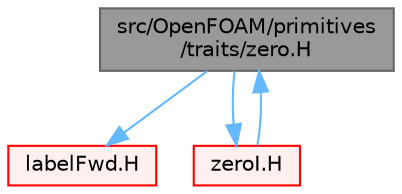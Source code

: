 digraph "src/OpenFOAM/primitives/traits/zero.H"
{
 // LATEX_PDF_SIZE
  bgcolor="transparent";
  edge [fontname=Helvetica,fontsize=10,labelfontname=Helvetica,labelfontsize=10];
  node [fontname=Helvetica,fontsize=10,shape=box,height=0.2,width=0.4];
  Node1 [id="Node000001",label="src/OpenFOAM/primitives\l/traits/zero.H",height=0.2,width=0.4,color="gray40", fillcolor="grey60", style="filled", fontcolor="black",tooltip=" "];
  Node1 -> Node2 [id="edge1_Node000001_Node000002",color="steelblue1",style="solid",tooltip=" "];
  Node2 [id="Node000002",label="labelFwd.H",height=0.2,width=0.4,color="red", fillcolor="#FFF0F0", style="filled",URL="$labelFwd_8H.html",tooltip="Typedefs for label/uLabel without requiring label.H."];
  Node1 -> Node4 [id="edge2_Node000001_Node000004",color="steelblue1",style="solid",tooltip=" "];
  Node4 [id="Node000004",label="zeroI.H",height=0.2,width=0.4,color="red", fillcolor="#FFF0F0", style="filled",URL="$zeroI_8H.html",tooltip=" "];
  Node4 -> Node1 [id="edge3_Node000004_Node000001",color="steelblue1",style="solid",tooltip=" "];
}
